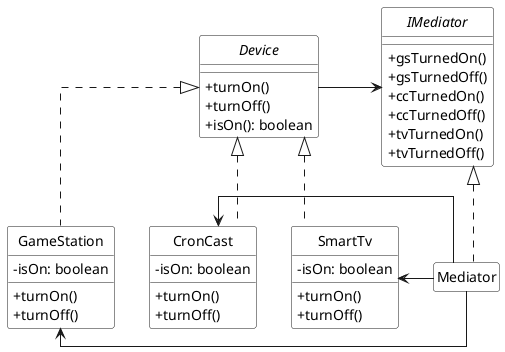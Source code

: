 ' Documentazione: https://plantuml.com/class-diagram

@startuml
' START STYLE
skinparam {
	monochrome true
	'shadowing false
	classBackgroundColor white
	noteBackgroundColor white
	classAttributeIconSize 0
	linetype ortho
}
hide circle
' END STYLE


interface Device {
	+ turnOn()
	+ turnOff()
	+ isOn(): boolean
}

interface IMediator {
	'+ setSmartTv(tv: Device)
	'+ setGameStation(gs: Device)
	'+ setCronCast(cc: Device)
	+ gsTurnedOn()
	+ gsTurnedOff()
	+ ccTurnedOn()
	+ ccTurnedOff()
	+ tvTurnedOn()
	+ tvTurnedOff()
}

class Mediator implements IMediator
hide Mediator members

Device -> IMediator

class SmartTv implements Device {
	- isOn: boolean
	+ turnOn()
	+ turnOff()
}

'note left of SmartTv::turnOff()
'	isOn = false;
'	m.tvTurnedOff();
'end note

class GameStation implements Device {
	- isOn: boolean
	+ turnOn()
	+ turnOff()
}

'note left of GameStation::turnOn()
'	isOn = true;
'	m.gsTurnedOn();
'end note

class CronCast implements Device {
	- isOn: boolean
	+ turnOn()
	+ turnOff()
}

'note left of CronCast::turnOn()
'	isOn = true;
'	cc.turnedOn();
'end note

Mediator -left-> SmartTv
Mediator -left-> CronCast
Mediator -left-> GameStation

GameStation -[hidden]right-> CronCast

@enduml